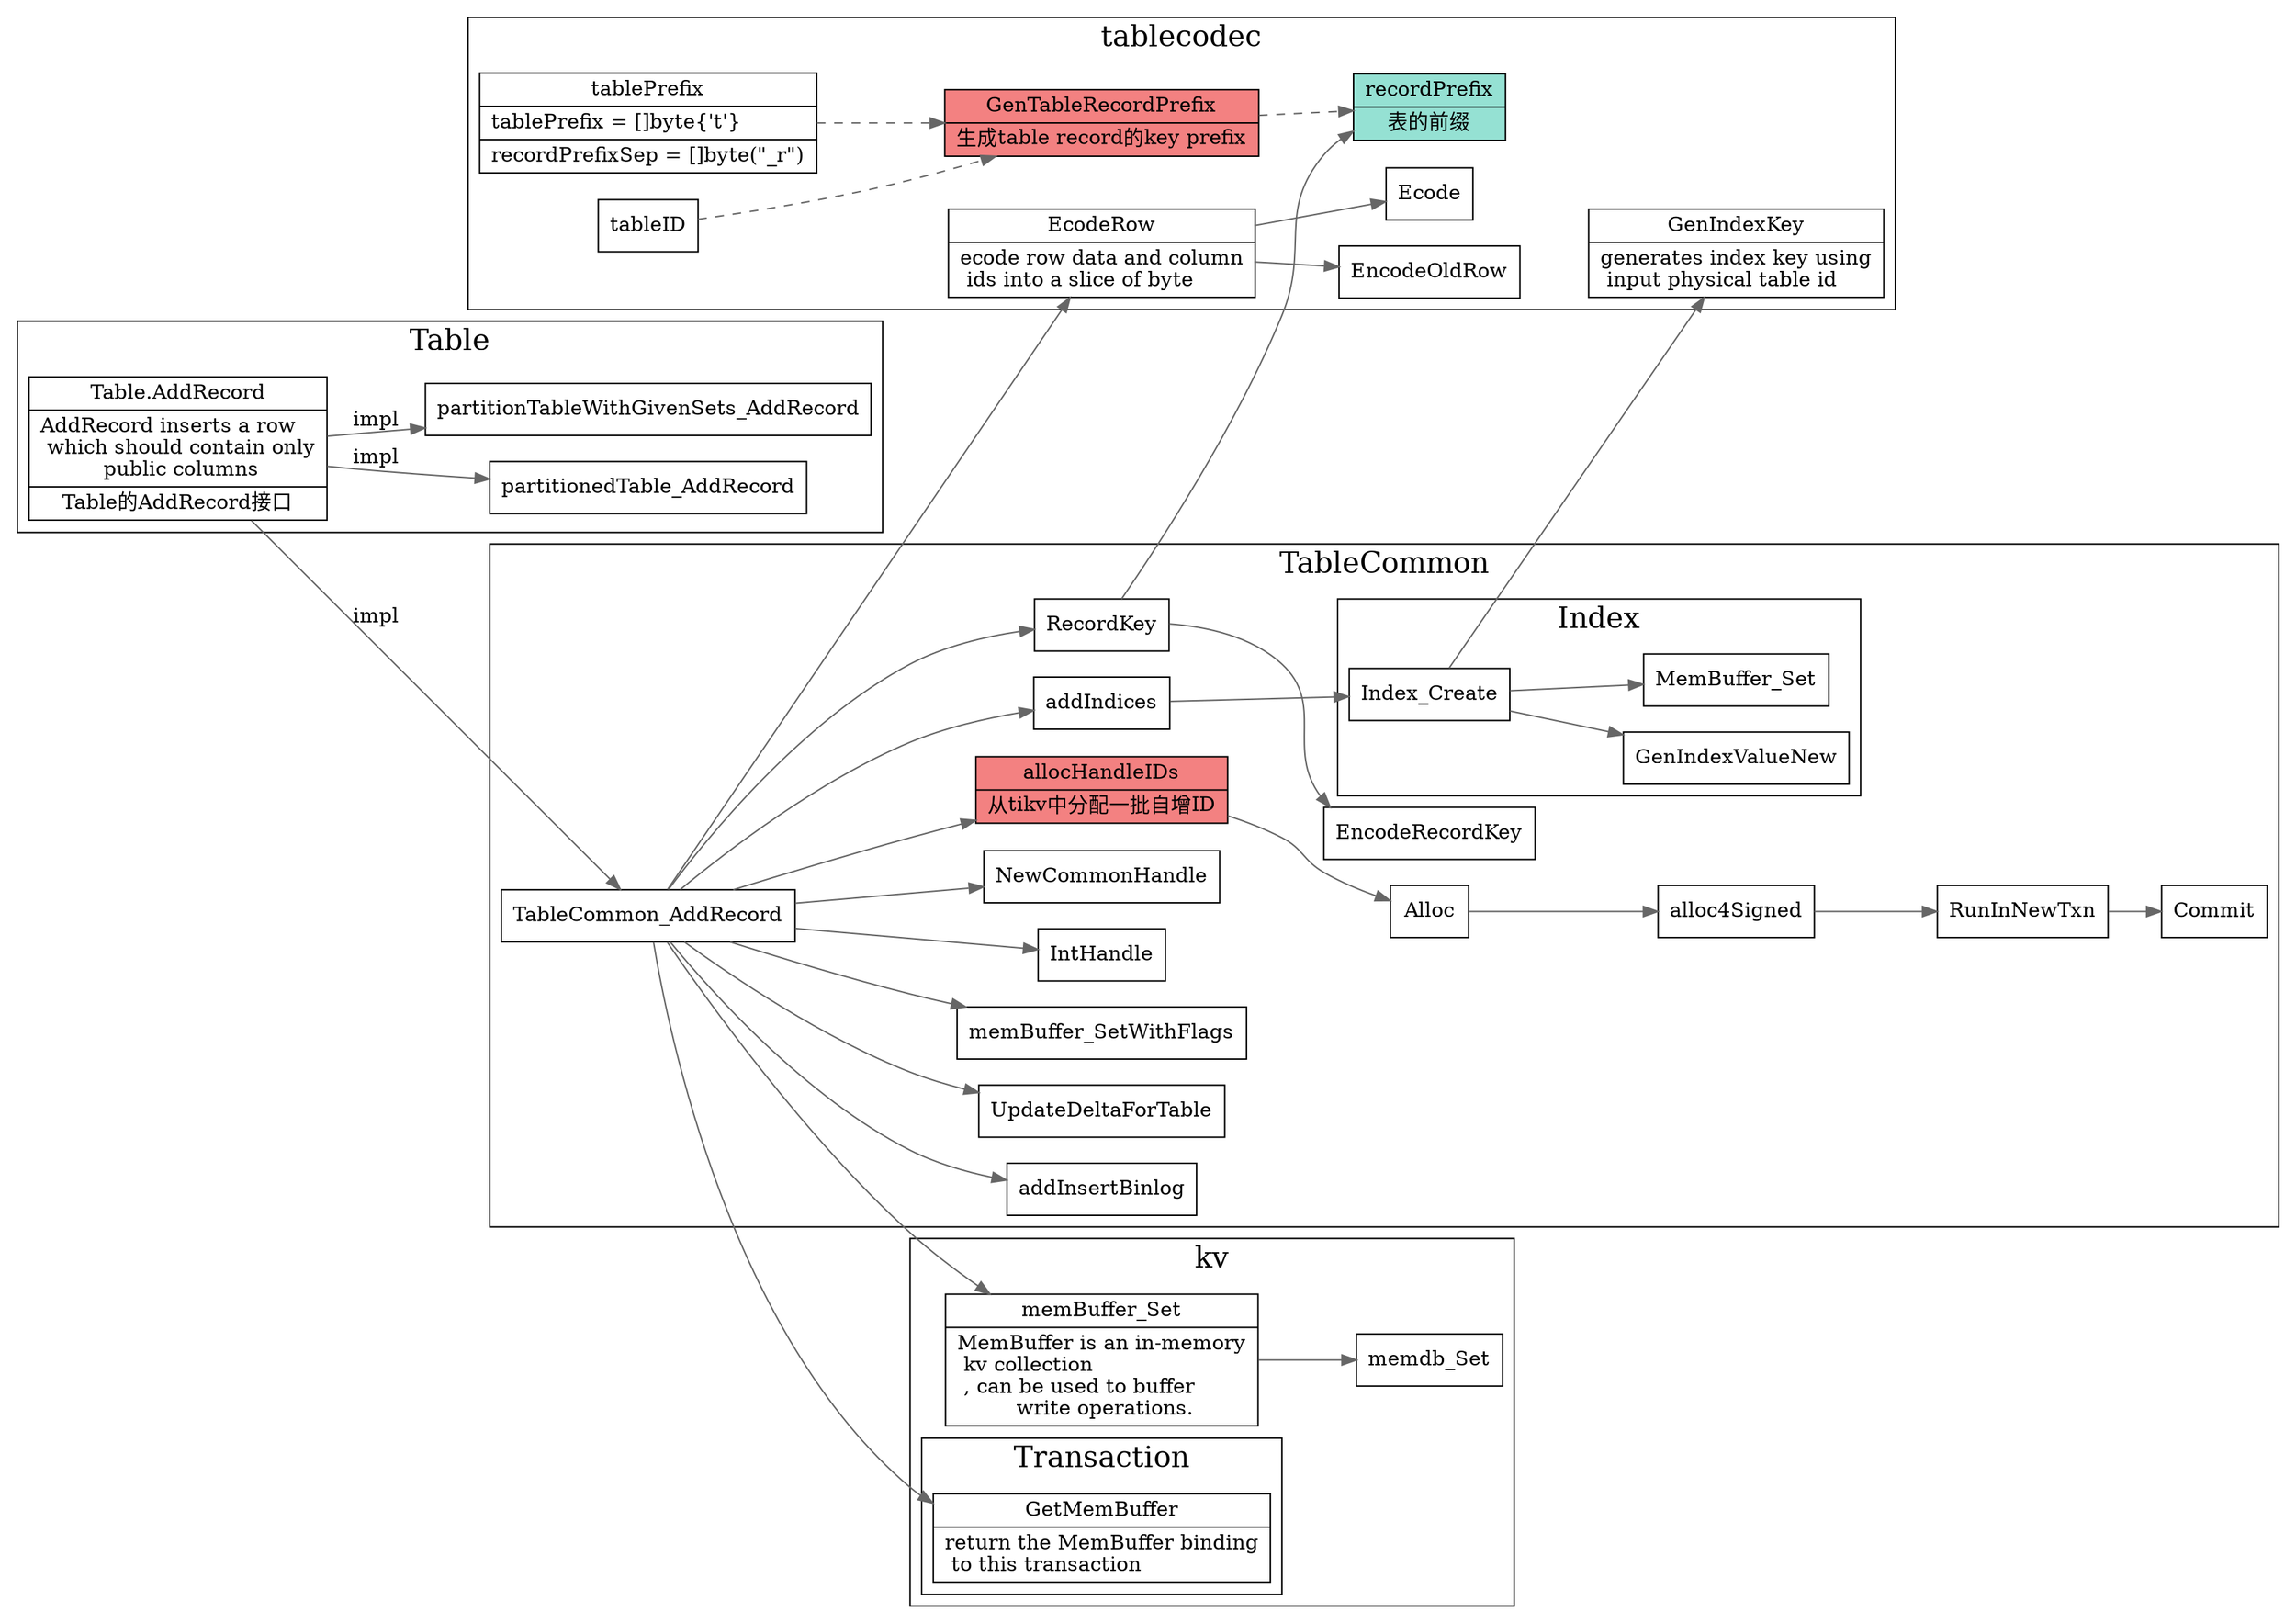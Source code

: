 digraph table_addrecord {
  node[shape=box];
  edge[color=gray40];
  newrank=true;
  rankdir=LR;
  subgraph cluster_tablecodec {
    graph[label="tablecodec";fontsize=20;];
    tablePrefix[
      shape="record";
      label="{{
        tablePrefix|
          tablePrefix     = []byte\{'t'\}\l|
	        recordPrefixSep = []byte(\"_r\")
      }}";
    ];
    GenTableRecordPrefix[
      fillcolor="#f38181";
      style=filled;
      shape="record";
      label="{{
        GenTableRecordPrefix|
        生成table record的key prefix\l
      }}";
    ];
    {
      tablePrefix;
      tableID;
    } ->
    GenTableRecordPrefix -> {
      recordPrefix;
    }[style=dashed];

    EncodeRow[
      shape="record";
      label="{{
        EcodeRow|
        ecode row data and column\l 
        ids into a slice of byte\l
      }}";
    ];

    EncodeRow -> {
      Ecode;
      EncodeOldRow;
    }
    GenIndexKey[
      shape="record";
      label="{{
        GenIndexKey|
        generates index key using\l 
        input physical table id\l
      }}";
    ];
  }
  subgraph cluster_Kv{
    graph[label="kv";fontsize=20;];
    memBuffer_Set[
      shape="record";
      label="{{
        memBuffer_Set|
          MemBuffer is an in-memory\l 
          kv collection\l 
          , can be used to buffer\l 
          write operations.
      }}";
    ];
    memBuffer_Set ->  {
      memdb_Set;
    };
    subgraph cluster_Transaction {
      graph[label="Transaction";fontsize=20;];
      GetMemBuffer[
        shape="record";
        label="{{
          GetMemBuffer|
          return the MemBuffer binding\l 
          to this transaction\l
        }}";
      ];
    }
  }
  subgraph cluster_TableCommond {
    graph[label="TableCommon";fontsize=20;];
    TableCommon_AddRecord -> {
      RecordKey;
      EncodeRow;
      addIndices;
      addInsertBinlog;
      UpdateDeltaForTable;
      GetMemBuffer;
      memBuffer_Set;
      memBuffer_SetWithFlags;
      IntHandle;
      NewCommonHandle;
      allocHandleIDs;
    }
    allocHandleIDs -> Alloc -> alloc4Signed -> RunInNewTxn -> Commit;
    allocHandleIDs[
      fillcolor="#f38181";
      style=filled;
      shape="record";
      label="{{
        allocHandleIDs|
        从tikv中分配一批自增ID
      }}";
    ];
    recordPrefix[
      shape="record";
      fillcolor="#95e1d3"
      style=filled;
      label="{{
        recordPrefix|
        表的前缀
      }}";
    ];
    RecordKey -> {
      EncodeRecordKey;
      recordPrefix;
    }
    addIndices -> {
      Index_Create;
    }

    subgraph cluster_Index {
      graph[label="Index";fontsize=20;];
      Index_Create -> {
        GenIndexValueNew;
        GenIndexKey;
        MemBuffer_Set;
      };
    }
  }

  subgraph cluster_Table {
    graph[label="Table";fontsize=20;];
    Table_AddRecord[
      shape="record";
      label="{{
        Table.AddRecord|
	        AddRecord inserts a row\l 
          which should contain only\l 
          public columns|
          Table的AddRecord接口
      }}";
    ];
    Table_AddRecord -> {
      TableCommon_AddRecord;
      partitionedTable_AddRecord;
      partitionTableWithGivenSets_AddRecord;
    }[label=impl];
  }
}
